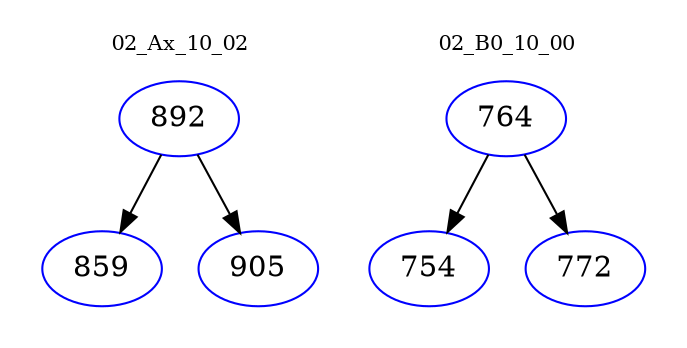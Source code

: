 digraph{
subgraph cluster_0 {
color = white
label = "02_Ax_10_02";
fontsize=10;
T0_892 [label="892", color="blue"]
T0_892 -> T0_859 [color="black"]
T0_859 [label="859", color="blue"]
T0_892 -> T0_905 [color="black"]
T0_905 [label="905", color="blue"]
}
subgraph cluster_1 {
color = white
label = "02_B0_10_00";
fontsize=10;
T1_764 [label="764", color="blue"]
T1_764 -> T1_754 [color="black"]
T1_754 [label="754", color="blue"]
T1_764 -> T1_772 [color="black"]
T1_772 [label="772", color="blue"]
}
}
